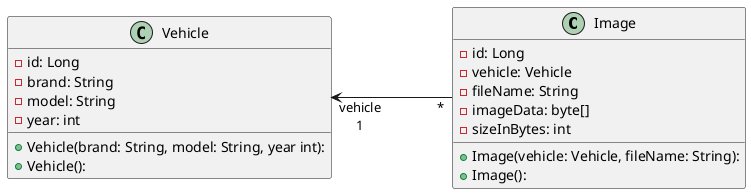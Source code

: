 @startuml

left to right direction
skinparam linetype polyline

class Image {
  + Image(vehicle: Vehicle, fileName: String):
  + Image():
  - id: Long
  - vehicle: Vehicle
  - fileName: String
  - imageData: byte[]
  - sizeInBytes: int
}
class Vehicle {
  + Vehicle(brand: String, model: String, year int):
  + Vehicle():
  - id: Long
  - brand: String
  - model: String
  - year: int
}

Vehicle "vehicle\n1" <--- "*" Image
@enduml

